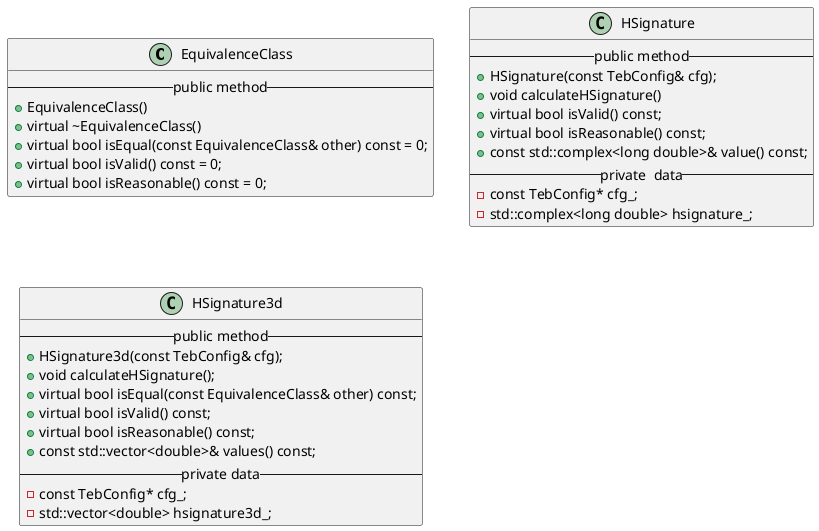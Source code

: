 @startuml


class EquivalenceClass
{
-- public method --
   +EquivalenceClass()
   +virtual ~EquivalenceClass()
   +virtual bool isEqual(const EquivalenceClass& other) const = 0;
   +virtual bool isValid() const = 0;
   +virtual bool isReasonable() const = 0;
}



class HSignature
{
-- public method --
  +HSignature(const TebConfig& cfg);
  +void calculateHSignature()
  +virtual bool isValid() const;
  +virtual bool isReasonable() const;
  +const std::complex<long double>& value() const;
-- private  data --
  -const TebConfig* cfg_;
  -std::complex<long double> hsignature_;
}

class HSignature3d
{
--public method --
  +HSignature3d(const TebConfig& cfg);
  +void calculateHSignature();
  +virtual bool isEqual(const EquivalenceClass& other) const;
  +virtual bool isValid() const;
  +virtual bool isReasonable() const;
  +const std::vector<double>& values() const;
-- private data --
  -const TebConfig* cfg_;
  -std::vector<double> hsignature3d_;
}


@enduml